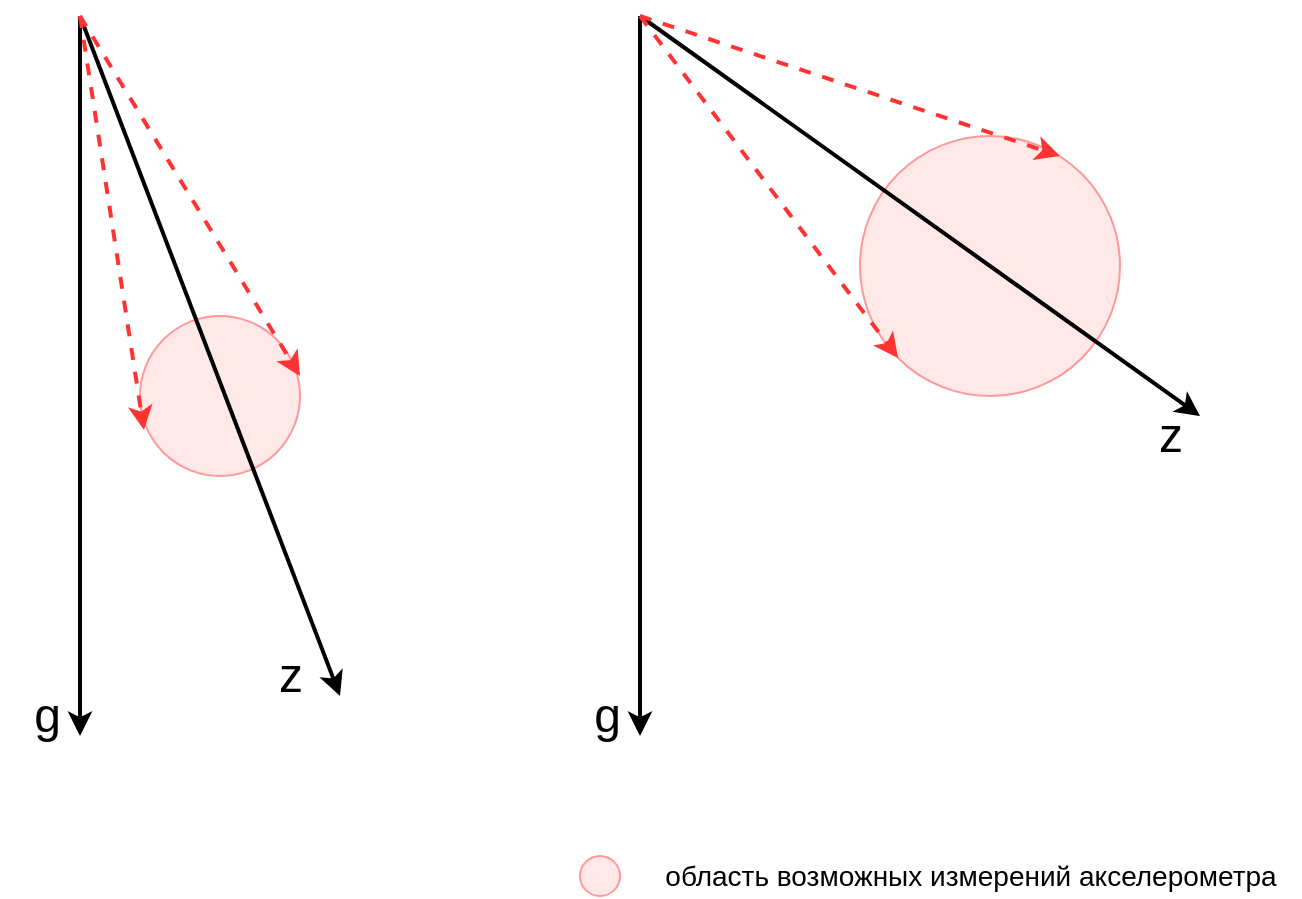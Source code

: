 <mxfile version="12.7.0" type="github"><diagram id="D6dfGmQva8epl9kQbsRR" name="Page-1"><mxGraphModel dx="788" dy="552" grid="1" gridSize="10" guides="1" tooltips="1" connect="1" arrows="1" fold="1" page="1" pageScale="1" pageWidth="827" pageHeight="1169" math="0" shadow="0"><root><mxCell id="0"/><mxCell id="1" parent="0"/><mxCell id="ReYU4dD9xAWS-TXuSrXP-6" value="" style="ellipse;whiteSpace=wrap;html=1;aspect=fixed;fillColor=#FFE8E8;strokeColor=#FF9999;" vertex="1" parent="1"><mxGeometry x="150" y="230" width="80" height="80" as="geometry"/></mxCell><mxCell id="ReYU4dD9xAWS-TXuSrXP-1" value="" style="endArrow=classic;html=1;strokeWidth=2;" edge="1" parent="1"><mxGeometry width="50" height="50" relative="1" as="geometry"><mxPoint x="120" y="80" as="sourcePoint"/><mxPoint x="120" y="440" as="targetPoint"/></mxGeometry></mxCell><mxCell id="ReYU4dD9xAWS-TXuSrXP-3" value="" style="endArrow=classic;html=1;strokeWidth=2;" edge="1" parent="1"><mxGeometry width="50" height="50" relative="1" as="geometry"><mxPoint x="120" y="80" as="sourcePoint"/><mxPoint x="250" y="420" as="targetPoint"/></mxGeometry></mxCell><mxCell id="ReYU4dD9xAWS-TXuSrXP-4" value="" style="endArrow=classic;html=1;strokeWidth=2;dashed=1;strokeColor=#FF3333;" edge="1" parent="1"><mxGeometry width="50" height="50" relative="1" as="geometry"><mxPoint x="120" y="80" as="sourcePoint"/><mxPoint x="230" y="260" as="targetPoint"/></mxGeometry></mxCell><mxCell id="ReYU4dD9xAWS-TXuSrXP-5" value="" style="endArrow=classic;html=1;strokeWidth=2;dashed=1;strokeColor=#FF3333;entryX=0.025;entryY=0.713;entryDx=0;entryDy=0;entryPerimeter=0;" edge="1" parent="1" target="ReYU4dD9xAWS-TXuSrXP-6"><mxGeometry width="50" height="50" relative="1" as="geometry"><mxPoint x="120" y="80" as="sourcePoint"/><mxPoint x="160" y="300" as="targetPoint"/></mxGeometry></mxCell><mxCell id="ReYU4dD9xAWS-TXuSrXP-7" value="&lt;font style=&quot;font-size: 24px&quot;&gt;&amp;nbsp;g&lt;/font&gt;" style="text;html=1;align=center;verticalAlign=middle;resizable=0;points=[];autosize=1;" vertex="1" parent="1"><mxGeometry x="80" y="420" width="40" height="20" as="geometry"/></mxCell><mxCell id="ReYU4dD9xAWS-TXuSrXP-8" value="&lt;font style=&quot;font-size: 24px&quot;&gt;z&lt;/font&gt;" style="text;html=1;align=center;verticalAlign=middle;resizable=0;points=[];autosize=1;" vertex="1" parent="1"><mxGeometry x="210" y="400" width="30" height="20" as="geometry"/></mxCell><mxCell id="ReYU4dD9xAWS-TXuSrXP-16" value="" style="ellipse;whiteSpace=wrap;html=1;aspect=fixed;fillColor=#FFE8E8;strokeColor=#FF9999;" vertex="1" parent="1"><mxGeometry x="510" y="140" width="130" height="130" as="geometry"/></mxCell><mxCell id="ReYU4dD9xAWS-TXuSrXP-17" value="" style="endArrow=classic;html=1;strokeWidth=2;" edge="1" parent="1"><mxGeometry width="50" height="50" relative="1" as="geometry"><mxPoint x="400" y="80" as="sourcePoint"/><mxPoint x="400" y="440.0" as="targetPoint"/></mxGeometry></mxCell><mxCell id="ReYU4dD9xAWS-TXuSrXP-18" value="" style="endArrow=classic;html=1;strokeWidth=2;" edge="1" parent="1"><mxGeometry width="50" height="50" relative="1" as="geometry"><mxPoint x="400" y="80" as="sourcePoint"/><mxPoint x="680" y="280" as="targetPoint"/></mxGeometry></mxCell><mxCell id="ReYU4dD9xAWS-TXuSrXP-19" value="" style="endArrow=classic;html=1;strokeWidth=2;dashed=1;strokeColor=#FF3333;entryX=0;entryY=1;entryDx=0;entryDy=0;" edge="1" parent="1" target="ReYU4dD9xAWS-TXuSrXP-16"><mxGeometry width="50" height="50" relative="1" as="geometry"><mxPoint x="400" y="80" as="sourcePoint"/><mxPoint x="510" y="260" as="targetPoint"/></mxGeometry></mxCell><mxCell id="ReYU4dD9xAWS-TXuSrXP-20" value="" style="endArrow=classic;html=1;strokeWidth=2;dashed=1;strokeColor=#FF3333;" edge="1" parent="1"><mxGeometry width="50" height="50" relative="1" as="geometry"><mxPoint x="400" y="80" as="sourcePoint"/><mxPoint x="610" y="150" as="targetPoint"/></mxGeometry></mxCell><mxCell id="ReYU4dD9xAWS-TXuSrXP-21" value="&lt;font style=&quot;font-size: 24px&quot;&gt;&amp;nbsp;g&lt;/font&gt;" style="text;html=1;align=center;verticalAlign=middle;resizable=0;points=[];autosize=1;" vertex="1" parent="1"><mxGeometry x="360" y="420" width="40" height="20" as="geometry"/></mxCell><mxCell id="ReYU4dD9xAWS-TXuSrXP-22" value="&lt;font style=&quot;font-size: 24px&quot;&gt;z&lt;/font&gt;" style="text;html=1;align=center;verticalAlign=middle;resizable=0;points=[];autosize=1;" vertex="1" parent="1"><mxGeometry x="650" y="280" width="30" height="20" as="geometry"/></mxCell><mxCell id="ReYU4dD9xAWS-TXuSrXP-24" value="&lt;font style=&quot;font-size: 14px&quot;&gt;область возможных измерений акселерометра&lt;/font&gt;" style="text;html=1;align=center;verticalAlign=middle;resizable=0;points=[];autosize=1;" vertex="1" parent="1"><mxGeometry x="400" y="500" width="330" height="20" as="geometry"/></mxCell><mxCell id="ReYU4dD9xAWS-TXuSrXP-26" value="" style="ellipse;whiteSpace=wrap;html=1;aspect=fixed;fillColor=#FFE8E8;strokeColor=#FF9999;" vertex="1" parent="1"><mxGeometry x="370" y="500" width="20" height="20" as="geometry"/></mxCell></root></mxGraphModel></diagram></mxfile>